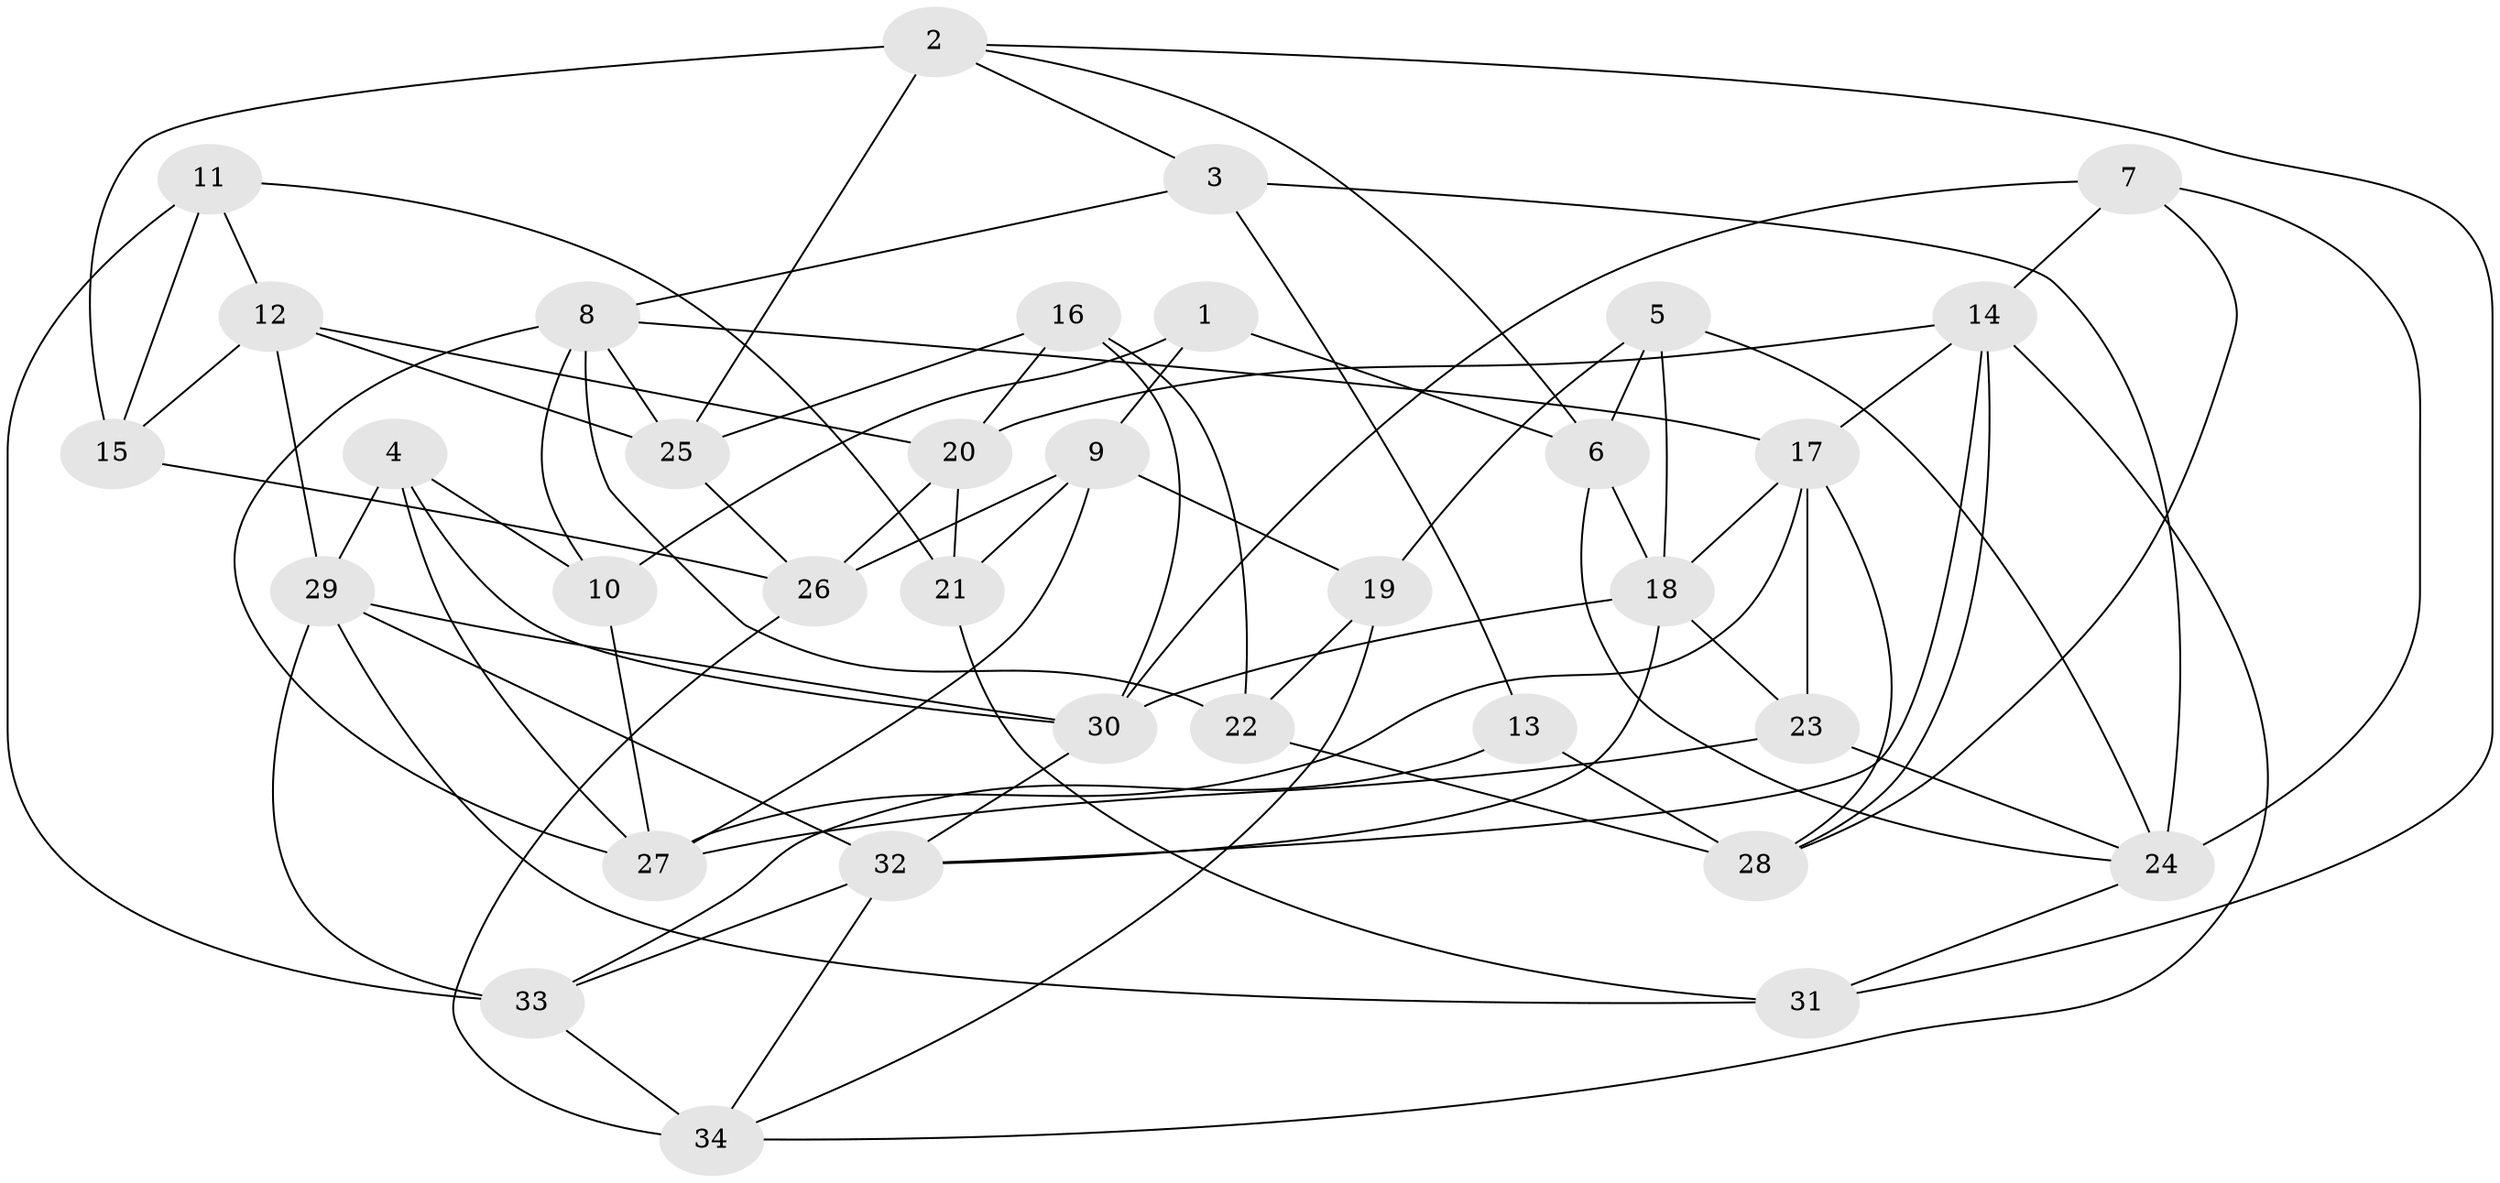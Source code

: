 // original degree distribution, {4: 1.0}
// Generated by graph-tools (version 1.1) at 2025/38/03/04/25 23:38:10]
// undirected, 34 vertices, 81 edges
graph export_dot {
  node [color=gray90,style=filled];
  1;
  2;
  3;
  4;
  5;
  6;
  7;
  8;
  9;
  10;
  11;
  12;
  13;
  14;
  15;
  16;
  17;
  18;
  19;
  20;
  21;
  22;
  23;
  24;
  25;
  26;
  27;
  28;
  29;
  30;
  31;
  32;
  33;
  34;
  1 -- 6 [weight=2.0];
  1 -- 9 [weight=1.0];
  1 -- 10 [weight=1.0];
  2 -- 3 [weight=1.0];
  2 -- 6 [weight=1.0];
  2 -- 15 [weight=1.0];
  2 -- 25 [weight=2.0];
  2 -- 31 [weight=1.0];
  3 -- 8 [weight=1.0];
  3 -- 13 [weight=1.0];
  3 -- 24 [weight=1.0];
  4 -- 10 [weight=1.0];
  4 -- 27 [weight=1.0];
  4 -- 29 [weight=1.0];
  4 -- 30 [weight=1.0];
  5 -- 6 [weight=1.0];
  5 -- 18 [weight=1.0];
  5 -- 19 [weight=1.0];
  5 -- 24 [weight=1.0];
  6 -- 18 [weight=1.0];
  6 -- 24 [weight=1.0];
  7 -- 14 [weight=1.0];
  7 -- 24 [weight=1.0];
  7 -- 28 [weight=1.0];
  7 -- 30 [weight=1.0];
  8 -- 10 [weight=1.0];
  8 -- 17 [weight=1.0];
  8 -- 22 [weight=1.0];
  8 -- 25 [weight=1.0];
  8 -- 27 [weight=1.0];
  9 -- 19 [weight=1.0];
  9 -- 21 [weight=2.0];
  9 -- 26 [weight=1.0];
  9 -- 27 [weight=1.0];
  10 -- 27 [weight=1.0];
  11 -- 12 [weight=2.0];
  11 -- 15 [weight=1.0];
  11 -- 21 [weight=1.0];
  11 -- 33 [weight=2.0];
  12 -- 15 [weight=1.0];
  12 -- 20 [weight=1.0];
  12 -- 25 [weight=1.0];
  12 -- 29 [weight=1.0];
  13 -- 28 [weight=2.0];
  13 -- 33 [weight=1.0];
  14 -- 17 [weight=1.0];
  14 -- 20 [weight=1.0];
  14 -- 28 [weight=1.0];
  14 -- 32 [weight=1.0];
  14 -- 34 [weight=1.0];
  15 -- 26 [weight=1.0];
  16 -- 20 [weight=1.0];
  16 -- 22 [weight=1.0];
  16 -- 25 [weight=1.0];
  16 -- 30 [weight=1.0];
  17 -- 18 [weight=1.0];
  17 -- 23 [weight=1.0];
  17 -- 27 [weight=1.0];
  17 -- 28 [weight=1.0];
  18 -- 23 [weight=1.0];
  18 -- 30 [weight=1.0];
  18 -- 32 [weight=1.0];
  19 -- 22 [weight=1.0];
  19 -- 34 [weight=1.0];
  20 -- 21 [weight=2.0];
  20 -- 26 [weight=1.0];
  21 -- 31 [weight=1.0];
  22 -- 28 [weight=1.0];
  23 -- 24 [weight=1.0];
  23 -- 27 [weight=1.0];
  24 -- 31 [weight=1.0];
  25 -- 26 [weight=1.0];
  26 -- 34 [weight=2.0];
  29 -- 30 [weight=1.0];
  29 -- 31 [weight=1.0];
  29 -- 32 [weight=1.0];
  29 -- 33 [weight=1.0];
  30 -- 32 [weight=1.0];
  32 -- 33 [weight=1.0];
  32 -- 34 [weight=1.0];
  33 -- 34 [weight=1.0];
}
